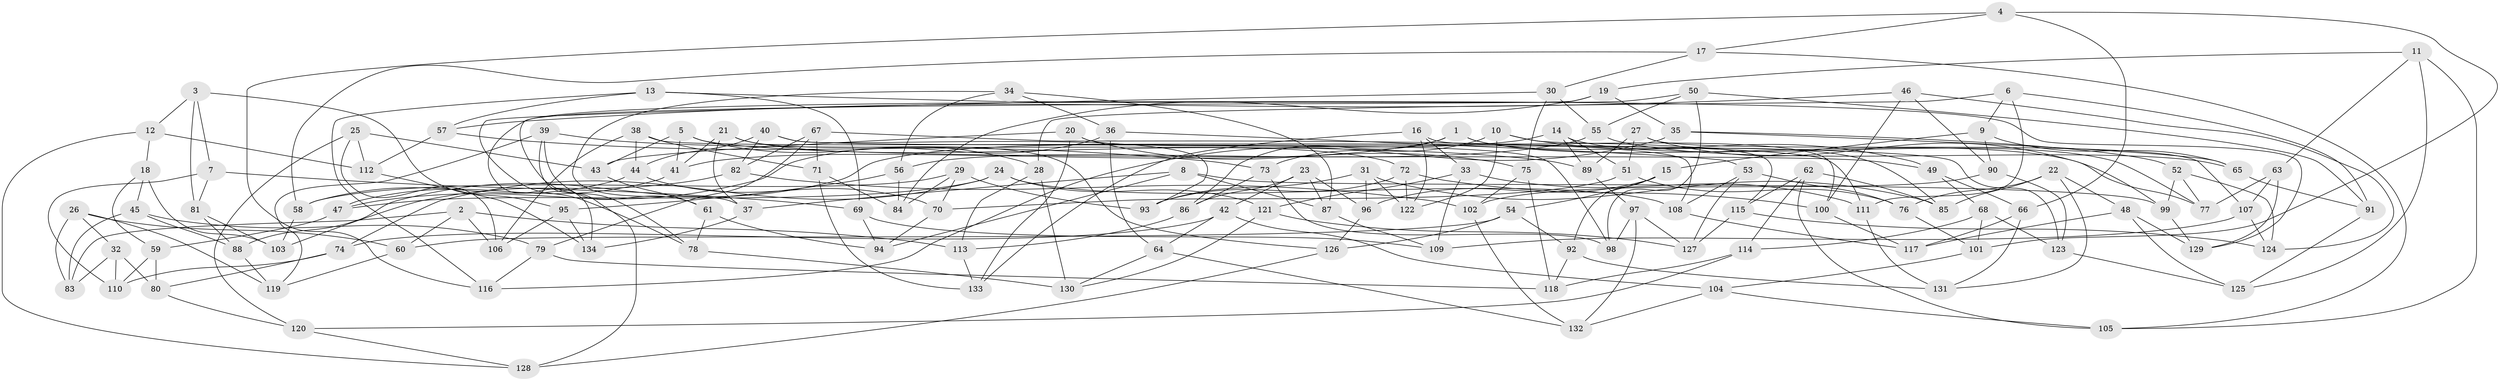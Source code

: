// Generated by graph-tools (version 1.1) at 2025/03/03/09/25 03:03:05]
// undirected, 134 vertices, 268 edges
graph export_dot {
graph [start="1"]
  node [color=gray90,style=filled];
  1;
  2;
  3;
  4;
  5;
  6;
  7;
  8;
  9;
  10;
  11;
  12;
  13;
  14;
  15;
  16;
  17;
  18;
  19;
  20;
  21;
  22;
  23;
  24;
  25;
  26;
  27;
  28;
  29;
  30;
  31;
  32;
  33;
  34;
  35;
  36;
  37;
  38;
  39;
  40;
  41;
  42;
  43;
  44;
  45;
  46;
  47;
  48;
  49;
  50;
  51;
  52;
  53;
  54;
  55;
  56;
  57;
  58;
  59;
  60;
  61;
  62;
  63;
  64;
  65;
  66;
  67;
  68;
  69;
  70;
  71;
  72;
  73;
  74;
  75;
  76;
  77;
  78;
  79;
  80;
  81;
  82;
  83;
  84;
  85;
  86;
  87;
  88;
  89;
  90;
  91;
  92;
  93;
  94;
  95;
  96;
  97;
  98;
  99;
  100;
  101;
  102;
  103;
  104;
  105;
  106;
  107;
  108;
  109;
  110;
  111;
  112;
  113;
  114;
  115;
  116;
  117;
  118;
  119;
  120;
  121;
  122;
  123;
  124;
  125;
  126;
  127;
  128;
  129;
  130;
  131;
  132;
  133;
  134;
  1 -- 85;
  1 -- 86;
  1 -- 41;
  1 -- 77;
  2 -- 106;
  2 -- 113;
  2 -- 60;
  2 -- 83;
  3 -- 12;
  3 -- 81;
  3 -- 7;
  3 -- 95;
  4 -- 66;
  4 -- 17;
  4 -- 116;
  4 -- 101;
  5 -- 43;
  5 -- 41;
  5 -- 49;
  5 -- 28;
  6 -- 111;
  6 -- 91;
  6 -- 28;
  6 -- 9;
  7 -- 81;
  7 -- 69;
  7 -- 110;
  8 -- 37;
  8 -- 87;
  8 -- 99;
  8 -- 94;
  9 -- 15;
  9 -- 65;
  9 -- 90;
  10 -- 49;
  10 -- 122;
  10 -- 115;
  10 -- 73;
  11 -- 63;
  11 -- 125;
  11 -- 19;
  11 -- 105;
  12 -- 128;
  12 -- 112;
  12 -- 18;
  13 -- 116;
  13 -- 57;
  13 -- 129;
  13 -- 69;
  14 -- 88;
  14 -- 89;
  14 -- 77;
  14 -- 51;
  15 -- 54;
  15 -- 92;
  15 -- 96;
  16 -- 122;
  16 -- 33;
  16 -- 133;
  16 -- 100;
  17 -- 105;
  17 -- 58;
  17 -- 30;
  18 -- 59;
  18 -- 103;
  18 -- 45;
  19 -- 35;
  19 -- 78;
  19 -- 84;
  20 -- 133;
  20 -- 43;
  20 -- 98;
  20 -- 75;
  21 -- 72;
  21 -- 41;
  21 -- 37;
  21 -- 126;
  22 -- 85;
  22 -- 131;
  22 -- 48;
  22 -- 76;
  23 -- 86;
  23 -- 96;
  23 -- 42;
  23 -- 87;
  24 -- 108;
  24 -- 47;
  24 -- 121;
  24 -- 74;
  25 -- 106;
  25 -- 112;
  25 -- 43;
  25 -- 120;
  26 -- 60;
  26 -- 83;
  26 -- 119;
  26 -- 32;
  27 -- 89;
  27 -- 99;
  27 -- 107;
  27 -- 51;
  28 -- 130;
  28 -- 113;
  29 -- 58;
  29 -- 70;
  29 -- 93;
  29 -- 84;
  30 -- 78;
  30 -- 55;
  30 -- 75;
  31 -- 85;
  31 -- 93;
  31 -- 122;
  31 -- 96;
  32 -- 80;
  32 -- 83;
  32 -- 110;
  33 -- 111;
  33 -- 109;
  33 -- 121;
  34 -- 56;
  34 -- 36;
  34 -- 37;
  34 -- 87;
  35 -- 65;
  35 -- 52;
  35 -- 116;
  36 -- 64;
  36 -- 47;
  36 -- 53;
  37 -- 134;
  38 -- 71;
  38 -- 106;
  38 -- 44;
  38 -- 111;
  39 -- 119;
  39 -- 61;
  39 -- 128;
  39 -- 89;
  40 -- 82;
  40 -- 123;
  40 -- 93;
  40 -- 44;
  41 -- 47;
  42 -- 64;
  42 -- 74;
  42 -- 104;
  43 -- 61;
  44 -- 70;
  44 -- 58;
  45 -- 88;
  45 -- 79;
  45 -- 83;
  46 -- 124;
  46 -- 57;
  46 -- 90;
  46 -- 100;
  47 -- 59;
  48 -- 117;
  48 -- 129;
  48 -- 125;
  49 -- 66;
  49 -- 68;
  50 -- 91;
  50 -- 134;
  50 -- 55;
  50 -- 98;
  51 -- 70;
  51 -- 76;
  52 -- 99;
  52 -- 124;
  52 -- 77;
  53 -- 76;
  53 -- 108;
  53 -- 127;
  54 -- 126;
  54 -- 92;
  54 -- 60;
  55 -- 65;
  55 -- 56;
  56 -- 95;
  56 -- 84;
  57 -- 73;
  57 -- 112;
  58 -- 103;
  59 -- 110;
  59 -- 80;
  60 -- 119;
  61 -- 78;
  61 -- 94;
  62 -- 115;
  62 -- 114;
  62 -- 105;
  62 -- 85;
  63 -- 129;
  63 -- 77;
  63 -- 107;
  64 -- 132;
  64 -- 130;
  65 -- 91;
  66 -- 117;
  66 -- 131;
  67 -- 79;
  67 -- 108;
  67 -- 82;
  67 -- 71;
  68 -- 101;
  68 -- 123;
  68 -- 114;
  69 -- 94;
  69 -- 109;
  70 -- 94;
  71 -- 84;
  71 -- 133;
  72 -- 93;
  72 -- 122;
  72 -- 100;
  73 -- 98;
  73 -- 86;
  74 -- 80;
  74 -- 110;
  75 -- 118;
  75 -- 102;
  76 -- 101;
  78 -- 130;
  79 -- 118;
  79 -- 116;
  80 -- 120;
  81 -- 103;
  81 -- 88;
  82 -- 103;
  82 -- 102;
  86 -- 113;
  87 -- 109;
  88 -- 119;
  89 -- 97;
  90 -- 123;
  90 -- 102;
  91 -- 125;
  92 -- 131;
  92 -- 118;
  95 -- 134;
  95 -- 106;
  96 -- 126;
  97 -- 127;
  97 -- 132;
  97 -- 98;
  99 -- 129;
  100 -- 117;
  101 -- 104;
  102 -- 132;
  104 -- 105;
  104 -- 132;
  107 -- 124;
  107 -- 109;
  108 -- 117;
  111 -- 131;
  112 -- 134;
  113 -- 133;
  114 -- 118;
  114 -- 120;
  115 -- 127;
  115 -- 124;
  120 -- 128;
  121 -- 127;
  121 -- 130;
  123 -- 125;
  126 -- 128;
}
